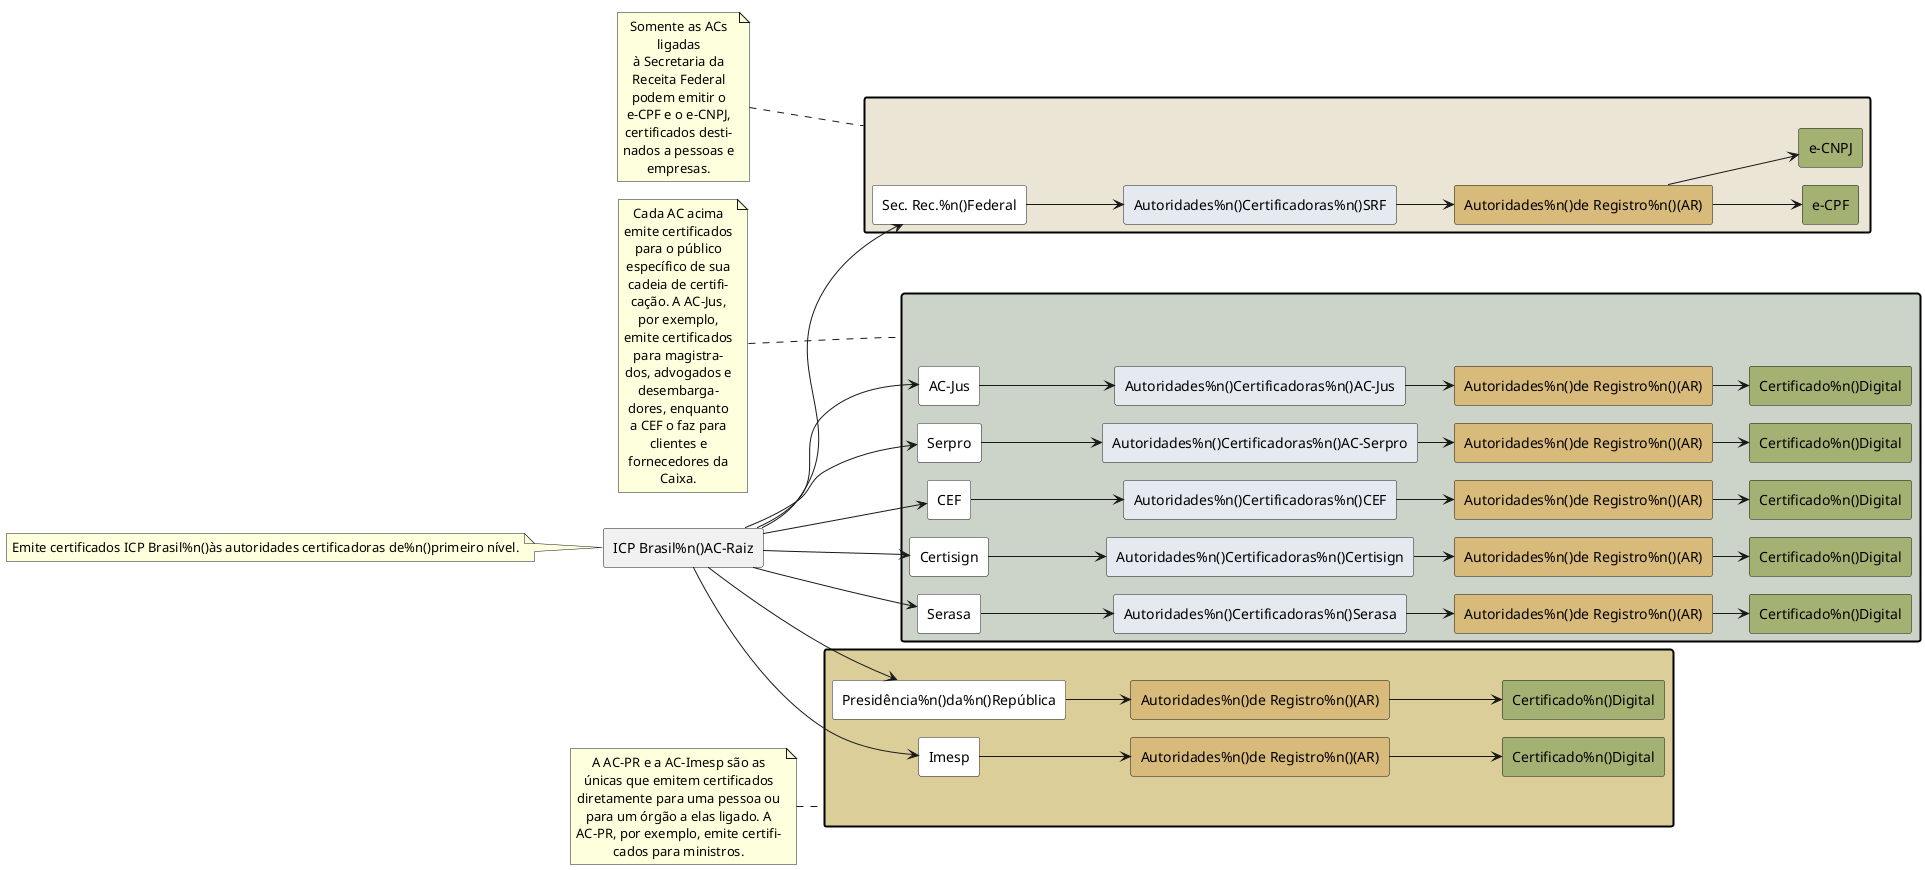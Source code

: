 {
  "sha1": "42hzhjlog7samw1qz3lpknm2gal4eve",
  "insertion": {
    "when": "2024-05-30T20:48:20.410Z",
    "url": "https://forum.plantuml.net/17600/note-and-position-not-rendering-correctly-on-cheerpj",
    "user": "plantuml@gmail.com"
  }
}
@startuml
!pragma layout smetana
skinparam defaultTextAlignment center
left to right direction

skinparam rectangle {
  BackgroundColor<< white >> #FFFFFF
  BackgroundColor<< blue >>  #E4EAF0
  BackgroundColor<< orange >> #D8BA7A
  BackgroundColor<< green >> #A3B172
}

hide stereotype

rectangle "ICP Brasil%n()AC-Raiz" as ACRaiz
note left: Emite certificados ICP Brasil%n()às autoridades certificadoras de%n()primeiro nível.

rectangle " " as SRFRet #EBE5D5;line:black;line.bold;text:blue {
  rectangle "Sec. Rec.%n()Federal" as SRF << white >>
  rectangle "Autoridades%n()Certificadoras%n()SRF" as SRFCA << blue >>
  rectangle "Autoridades%n()de Registro%n()(AR)" as SRFAR << orange >>
  rectangle "e-CPF" as SRFeCPF << green >>
  rectangle "e-CNPJ" as SRFeCNPJ << green >>
}
note left of SRFRet
Somente as ACs
ligadas
à Secretaria da
Receita Federal
podem emitir o
e-CPF e o e-CNPJ,
certificados desti-
nados a pessoas e
empresas.
end note

rectangle "  " as ACRet #CCD4C9;line:black;line.bold;text:blue  {
  together {
    rectangle "Serasa" as Serasa << white >>
    rectangle "Autoridades%n()Certificadoras%n()Serasa" as SerasaCA << blue >>
    rectangle "Autoridades%n()de Registro%n()(AR)" as SerasaAR << orange >>
    rectangle "Certificado%n()Digital" as SerasaCert << green >>
  }

  together {
    rectangle "AC-Jus" as Jus << white >>
    rectangle "Autoridades%n()Certificadoras%n()AC-Jus" as JusCA << blue >>
    rectangle "Autoridades%n()de Registro%n()(AR)" as JusAR << orange >>
    rectangle "Certificado%n()Digital" as JusCert << green >>
  }

  together {
    rectangle "Serpro" as Serpro << white >>
    rectangle "Autoridades%n()Certificadoras%n()AC-Serpro" as SerproCA << blue >>
    rectangle "Autoridades%n()de Registro%n()(AR)" as SerproAR << orange >>
    rectangle "Certificado%n()Digital" as SerproCert << green >>
  }

  together {
    rectangle "CEF" as CEF << white >>
    rectangle "Autoridades%n()Certificadoras%n()CEF" as CEFCA << blue >>
    rectangle "Autoridades%n()de Registro%n()(AR)" as CEFAR << orange >>
    rectangle "Certificado%n()Digital" as CEFCert << green >>
  }

  together {
    rectangle "Certisign" as Certisign << white >>
    rectangle "Autoridades%n()Certificadoras%n()Certisign" as CertisignCA << blue >>
    rectangle "Autoridades%n()de Registro%n()(AR)" as CertisignAR << orange >>
    rectangle "Certificado%n()Digital" as CertisignCert << green >>
  }
}
note left of ACRet
Cada AC acima
emite certificados
para o público
específico de sua
cadeia de certifi-
cação. A AC-Jus,
por exemplo,
emite certificados
para magistra-
dos, advogados e
desembarga-
dores, enquanto
a CEF o faz para
clientes e
fornecedores da
Caixa.
end note

rectangle "   " as PRRet #DBCE99;line:black;line.bold;text:blue {
  together {
    rectangle "Presidência%n()da%n()República" as PR << white >>
    rectangle "Autoridades%n()de Registro%n()(AR)" as PRAR << orange >>
    rectangle "Certificado%n()Digital" as PRCert << green >>
  }

  together {
    rectangle "Imesp" as IMESP << white >>
    rectangle "Autoridades%n()de Registro%n()(AR)" as IMESPAR << orange >>
    rectangle "Certificado%n()Digital" as IMESPCert << green >>
  }
}
note left of PRRet
A AC-PR e a AC-Imesp são as
únicas que emitem certificados
diretamente para uma pessoa ou
para um órgão a elas ligado. A
AC-PR, por exemplo, emite certifi-
cados para ministros.
end note

ACRaiz -down-> SRF
SRF -down-> SRFCA
SRFCA -down-> SRFAR
SRFAR -down-> SRFeCPF
SRFAR -down-> SRFeCNPJ

ACRaiz -down-> Serasa
Serasa -down-> SerasaCA
SerasaCA -down-> SerasaAR
SerasaAR -down-> SerasaCert

ACRaiz -down-> Jus
Jus -down-> JusCA
JusCA -down-> JusAR
JusAR -down-> JusCert

ACRaiz -down-> Serpro
Serpro -down-> SerproCA
SerproCA -down-> SerproAR
SerproAR -down-> SerproCert

ACRaiz -down-> CEF
CEF -down-> CEFCA
CEFCA -down-> CEFAR
CEFAR -down-> CEFCert

ACRaiz -down-> Certisign
Certisign -down-> CertisignCA
CertisignCA -down-> CertisignAR
CertisignAR -down-> CertisignCert

ACRaiz -down-> PR
PR -down-> PRAR
PRAR -down-> PRCert

ACRaiz -down-> IMESP
IMESP -down-> IMESPAR
IMESPAR -down-> IMESPCert
@enduml
